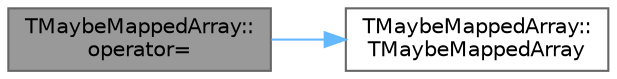 digraph "TMaybeMappedArray::operator="
{
 // INTERACTIVE_SVG=YES
 // LATEX_PDF_SIZE
  bgcolor="transparent";
  edge [fontname=Helvetica,fontsize=10,labelfontname=Helvetica,labelfontsize=10];
  node [fontname=Helvetica,fontsize=10,shape=box,height=0.2,width=0.4];
  rankdir="LR";
  Node1 [id="Node000001",label="TMaybeMappedArray::\loperator=",height=0.2,width=0.4,color="gray40", fillcolor="grey60", style="filled", fontcolor="black",tooltip=" "];
  Node1 -> Node2 [id="edge1_Node000001_Node000002",color="steelblue1",style="solid",tooltip=" "];
  Node2 [id="Node000002",label="TMaybeMappedArray::\lTMaybeMappedArray",height=0.2,width=0.4,color="grey40", fillcolor="white", style="filled",URL="$d3/d40/classTMaybeMappedArray.html#a74b0d421091db47db637f7b48897faaa",tooltip=" "];
}
